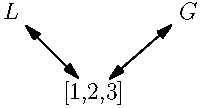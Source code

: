 size(100,100);

label("[1,2,3]",(0,0));

label("$L$",(-1,1));

label("$G$",(1.15,1));


draw((0,0)--(-1,1),Arrows,Margin(3,3));

draw((0,0)--(1.15,1),Arrows,Margin(3,3));

